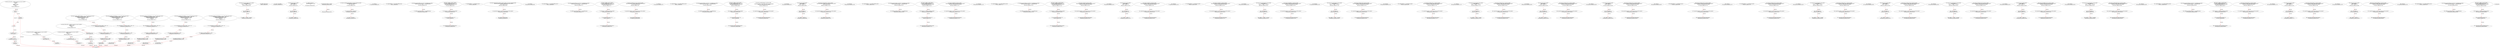 digraph  {
13 [label="2_ function mul(uint256 a, uint256 b) internal pure returns (uint256) {\n    if (a == 0) {\n      return 0;\n    }\n    uint256 c = a * b;\n    assert(c / a == b);\n    return c;\n  }\n13-function_definition-3-10", method="mul(uint256 a,uint256 b)", type_label=function_definition];
30 [label="3_ if_a == 0\n30-if-4-6", method="mul(uint256 a,uint256 b)", type_label=if];
1888 [label="3_ end_if", method="mul(uint256 a,uint256 b)", type_label=end_if];
35 [label="4_ return 0;\n35-return-5-5", method="mul(uint256 a,uint256 b)", type_label=return];
37 [label="6_ uint256 c = a * b;\n37-new_variable-7-7", method="mul(uint256 a,uint256 b)", type_label=new_variable];
45 [label="7_ assert(c / a == b);\n45-expression_statement-8-8", method="mul(uint256 a,uint256 b)", type_label=expression_statement];
54 [label="8_ return c;\n54-return-9-9", method="mul(uint256 a,uint256 b)", type_label=return];
56 [label="10_ function div(uint256 a, uint256 b) internal pure returns (uint256) {\n    uint256 c = a / b;\n    return c;\n  }\n56-function_definition-11-14", method="div(uint256 a,uint256 b)", type_label=function_definition];
73 [label="11_ uint256 c = a / b;\n73-new_variable-12-12", method="div(uint256 a,uint256 b)", type_label=new_variable];
81 [label="12_ return c;\n81-return-13-13", method="div(uint256 a,uint256 b)", type_label=return];
83 [label="14_ function sub(uint256 a, uint256 b) internal pure returns (uint256) {\n    assert(b <= a);\n    return a - b;\n  }\n83-function_definition-15-18", method="sub(uint256 a,uint256 b)", type_label=function_definition];
100 [label="15_ assert(b <= a);\n100-expression_statement-16-16", method="sub(uint256 a,uint256 b)", type_label=expression_statement];
107 [label="16_ return a - b;\n107-return-17-17", method="sub(uint256 a,uint256 b)", type_label=return];
111 [label="18_ function add(uint256 a, uint256 b) internal pure returns (uint256) {\n    uint256 c = a + b;\n    assert(c >= a);\n    return c;\n  }\n111-function_definition-19-23", method="add(uint256 a,uint256 b)", type_label=function_definition];
128 [label="19_ uint256 c = a + b;\n128-new_variable-20-20", method="add(uint256 a,uint256 b)", type_label=new_variable];
136 [label="20_ assert(c >= a);\n136-expression_statement-21-21", method="add(uint256 a,uint256 b)", type_label=expression_statement];
143 [label="21_ return c;\n143-return-22-22", method="add(uint256 a,uint256 b)", type_label=return];
148 [label="25_ function bug_intou12(uint8 p_intou12) public{\n    uint8 vundflw1=0;\n    vundflw1 = vundflw1 + p_intou12;    \n}\n148-function_definition-26-29", method="bug_intou12(uint8 p_intou12)", type_label=function_definition];
156 [label="26_ uint8 vundflw1=0;\n156-new_variable-27-27", method="bug_intou12(uint8 p_intou12)", type_label=new_variable];
162 [label="27_ vundflw1 = vundflw1 + p_intou12;\n162-expression_statement-28-28", method="bug_intou12(uint8 p_intou12)", type_label=expression_statement];
168 [label="29_ address public owner;\n168-new_variable-30-30", method="", type_label=new_variable];
175 [label="31_ owner = msg.sender;\n175-expression_statement-32-32", method="", type_label=expression_statement];
181 [label="33_ function bug_intou11() public{\n    uint8 vundflw =0;\n    vundflw = vundflw -10;    \n}\n181-function_definition-34-37", method="bug_intou11()", type_label=function_definition];
185 [label="34_ uint8 vundflw =0;\n185-new_variable-35-35", method="bug_intou11()", type_label=new_variable];
191 [label="35_ vundflw = vundflw -10;\n191-expression_statement-36-36", method="bug_intou11()", type_label=expression_statement];
197 [label="37_ modifier onlyOwner {\n        require(msg.sender == owner);\n        _;\n    }\n197-expression_statement-38-41", method="", type_label=expression_statement];
200 [label="38_ require(msg.sender == owner);\n200-expression_statement-39-39", method="", type_label=expression_statement];
209 [label="39_ _;\n209-expression_statement-40-40", method="", type_label=expression_statement];
211 [label="41_ function transferOwnership(address newOwner) onlyOwner public {\n        require(newOwner != address(0));\n        owner = newOwner;\n    }\n211-function_definition-42-45", method="transferOwnership(address newOwner)", type_label=function_definition];
217 [label="41_ onlyOwner\n217-expression_statement-42-42", method="transferOwnership(address newOwner)", type_label=expression_statement];
221 [label="42_ require(newOwner != address(0));\n221-expression_statement-43-43", method="transferOwnership(address newOwner)", type_label=expression_statement];
230 [label="43_ owner = newOwner;\n230-expression_statement-44-44", method="transferOwnership(address newOwner)", type_label=expression_statement];
234 [label="45_ mapping(address => uint) public lockTime_intou1;\n234-new_variable-46-46", method="", type_label=new_variable];
241 [label="46_ function increaseLockTime_intou1(uint _secondsToIncrease) public {\n        lockTime_intou1[msg.sender] += _secondsToIncrease;   \n    }\n241-function_definition-47-49", method="increaseLockTime_intou1(uint _secondsToIncrease)", type_label=function_definition];
249 [label="47_ lockTime_intou1[msg.sender] += _secondsToIncrease;\n249-expression_statement-48-48", method="increaseLockTime_intou1(uint _secondsToIncrease)", type_label=expression_statement];
257 [label="49_ function withdraw_ovrflow1() public {\n        require(now > lockTime_intou1[msg.sender]);    \n        uint transferValue_intou1 = 10;           \n        msg.sender.transfer(transferValue_intou1);\n    }\n257-function_definition-50-54", method="withdraw_ovrflow1()", type_label=function_definition];
261 [label="50_ require(now > lockTime_intou1[msg.sender]);\n261-expression_statement-51-51", method="withdraw_ovrflow1()", type_label=expression_statement];
272 [label="51_ uint transferValue_intou1 = 10;\n272-new_variable-52-52", method="withdraw_ovrflow1()", type_label=new_variable];
278 [label="52_ msg.sender.transfer(transferValue_intou1);\n278-expression_statement-53-53", method="withdraw_ovrflow1()", type_label=expression_statement];
297 [label="57_ mapping(address => uint) balances_intou2;\n297-new_variable-58-58", method="", type_label=new_variable];
303 [label="58_ function transfer_undrflow2(address _to, uint _value) public returns (bool) {\n    require(balances_intou2[msg.sender] - _value >= 0);   \n    balances_intou2[msg.sender] -= _value;   \n    balances_intou2[_to] += _value;   \n    return true;\n  }\n303-function_definition-59-64", method="transfer_undrflow2(address _to,uint _value)", type_label=function_definition];
319 [label="59_ require(balances_intou2[msg.sender] - _value >= 0);\n319-expression_statement-60-60", method="transfer_undrflow2(address _to,uint _value)", type_label=expression_statement];
332 [label="60_ balances_intou2[msg.sender] -= _value;\n332-expression_statement-61-61", method="transfer_undrflow2(address _to,uint _value)", type_label=expression_statement];
340 [label="61_ balances_intou2[_to] += _value;\n340-expression_statement-62-62", method="transfer_undrflow2(address _to,uint _value)", type_label=expression_statement];
346 [label="62_ return true;\n346-return-63-63", method="transfer_undrflow2(address _to,uint _value)", type_label=return];
349 [label="64_ function withdrawForUser(address payable _address,uint amount) onlyOwner public{\n        require(msg.sender == owner, \"only owner can use this method\");\n        _address.transfer(amount);\n    }\n349-function_definition-65-68", method="withdrawForUser(address payable _address,uint amount)", type_label=function_definition];
359 [label="64_ onlyOwner\n359-expression_statement-65-65", method="withdrawForUser(address payable _address,uint amount)", type_label=expression_statement];
363 [label="65_ require(msg.sender == owner, \"only owner can use this method\");\n363-expression_statement-66-66", method="withdrawForUser(address payable _address,uint amount)", type_label=expression_statement];
375 [label="66_ _address.transfer(amount);\n375-expression_statement-67-67", method="withdrawForUser(address payable _address,uint amount)", type_label=expression_statement];
382 [label="68_ mapping(address => uint) public lockTime_intou17;\n382-new_variable-69-69", method="", type_label=new_variable];
389 [label="69_ function increaseLockTime_intou17(uint _secondsToIncrease) public {\n        lockTime_intou17[msg.sender] += _secondsToIncrease;   \n    }\n389-function_definition-70-72", method="increaseLockTime_intou17(uint _secondsToIncrease)", type_label=function_definition];
397 [label="70_ lockTime_intou17[msg.sender] += _secondsToIncrease;\n397-expression_statement-71-71", method="increaseLockTime_intou17(uint _secondsToIncrease)", type_label=expression_statement];
405 [label="72_ function withdraw_intou17() public {\n        require(now > lockTime_intou17[msg.sender]);    \n        uint transferValue_intou17 = 10;           \n        msg.sender.transfer(transferValue_intou17);\n    }\n405-function_definition-73-77", method="withdraw_intou17()", type_label=function_definition];
409 [label="73_ require(now > lockTime_intou17[msg.sender]);\n409-expression_statement-74-74", method="withdraw_intou17()", type_label=expression_statement];
420 [label="74_ uint transferValue_intou17 = 10;\n420-new_variable-75-75", method="withdraw_intou17()", type_label=new_variable];
426 [label="75_ msg.sender.transfer(transferValue_intou17);\n426-expression_statement-76-76", method="withdraw_intou17()", type_label=expression_statement];
435 [label="77_ function moveBrick(uint amount) onlyOwner public{\n        require(msg.sender == owner, \"only owner can use this method\"); \n        msg.sender.transfer(amount);\n    }\n435-function_definition-78-81", method="moveBrick(uint amount)", type_label=function_definition];
441 [label="77_ onlyOwner\n441-expression_statement-78-78", method="moveBrick(uint amount)", type_label=expression_statement];
445 [label="78_ require(msg.sender == owner, \"only owner can use this method\");\n445-expression_statement-79-79", method="moveBrick(uint amount)", type_label=expression_statement];
457 [label="79_ msg.sender.transfer(amount);\n457-expression_statement-80-80", method="moveBrick(uint amount)", type_label=expression_statement];
466 [label="81_ mapping(address => uint) public lockTime_intou37;\n466-new_variable-82-82", method="", type_label=new_variable];
473 [label="82_ function increaseLockTime_intou37(uint _secondsToIncrease) public {\n        lockTime_intou37[msg.sender] += _secondsToIncrease;   \n    }\n473-function_definition-83-85", method="increaseLockTime_intou37(uint _secondsToIncrease)", type_label=function_definition];
481 [label="83_ lockTime_intou37[msg.sender] += _secondsToIncrease;\n481-expression_statement-84-84", method="increaseLockTime_intou37(uint _secondsToIncrease)", type_label=expression_statement];
489 [label="85_ function withdraw_intou37() public {\n        require(now > lockTime_intou37[msg.sender]);    \n        uint transferValue_intou37 = 10;           \n        msg.sender.transfer(transferValue_intou37);\n    }\n489-function_definition-86-90", method="withdraw_intou37()", type_label=function_definition];
493 [label="86_ require(now > lockTime_intou37[msg.sender]);\n493-expression_statement-87-87", method="withdraw_intou37()", type_label=expression_statement];
504 [label="87_ uint transferValue_intou37 = 10;\n504-new_variable-88-88", method="withdraw_intou37()", type_label=new_variable];
510 [label="88_ msg.sender.transfer(transferValue_intou37);\n510-expression_statement-89-89", method="withdraw_intou37()", type_label=expression_statement];
519 [label="90_ function moveBrickContracts() onlyOwner public\n    {\n        require(msg.sender == owner, \"only owner can use this method\"); \n        msg.sender.transfer(address(this).balance);\n    }\n519-function_definition-91-95", method="moveBrickContracts()", type_label=function_definition];
521 [label="90_ onlyOwner\n521-expression_statement-91-91", method="moveBrickContracts()", type_label=expression_statement];
525 [label="92_ require(msg.sender == owner, \"only owner can use this method\");\n525-expression_statement-93-93", method="moveBrickContracts()", type_label=expression_statement];
537 [label="93_ msg.sender.transfer(address(this).balance);\n537-expression_statement-94-94", method="moveBrickContracts()", type_label=expression_statement];
550 [label="95_ function bug_intou3() public{\n    uint8 vundflw =0;\n    vundflw = vundflw -10;    \n}\n550-function_definition-96-99", method="bug_intou3()", type_label=function_definition];
554 [label="96_ uint8 vundflw =0;\n554-new_variable-97-97", method="bug_intou3()", type_label=new_variable];
560 [label="97_ vundflw = vundflw -10;\n560-expression_statement-98-98", method="bug_intou3()", type_label=expression_statement];
566 [label="99_ function moveBrickClear() onlyOwner public {\n        require(msg.sender == owner, \"only owner can use this method\"); \n        selfdestruct(msg.sender);\n    }\n566-function_definition-100-103", method="moveBrickClear()", type_label=function_definition];
568 [label="99_ onlyOwner\n568-expression_statement-100-100", method="moveBrickClear()", type_label=expression_statement];
572 [label="100_ require(msg.sender == owner, \"only owner can use this method\");\n572-expression_statement-101-101", method="moveBrickClear()", type_label=expression_statement];
584 [label="101_ selfdestruct(msg.sender);\n584-expression_statement-102-102", method="moveBrickClear()", type_label=expression_statement];
591 [label="103_ mapping(address => uint) public lockTime_intou9;\n591-new_variable-104-104", method="", type_label=new_variable];
598 [label="104_ function increaseLockTime_intou9(uint _secondsToIncrease) public {\n        lockTime_intou9[msg.sender] += _secondsToIncrease;   \n    }\n598-function_definition-105-107", method="increaseLockTime_intou9(uint _secondsToIncrease)", type_label=function_definition];
606 [label="105_ lockTime_intou9[msg.sender] += _secondsToIncrease;\n606-expression_statement-106-106", method="increaseLockTime_intou9(uint _secondsToIncrease)", type_label=expression_statement];
614 [label="107_ function withdraw_intou9() public {\n        require(now > lockTime_intou9[msg.sender]);    \n        uint transferValue_intou9 = 10;           \n        msg.sender.transfer(transferValue_intou9);\n    }\n614-function_definition-108-112", method="withdraw_intou9()", type_label=function_definition];
618 [label="108_ require(now > lockTime_intou9[msg.sender]);\n618-expression_statement-109-109", method="withdraw_intou9()", type_label=expression_statement];
629 [label="109_ uint transferValue_intou9 = 10;\n629-new_variable-110-110", method="withdraw_intou9()", type_label=new_variable];
635 [label="110_ msg.sender.transfer(transferValue_intou9);\n635-expression_statement-111-111", method="withdraw_intou9()", type_label=expression_statement];
644 [label="112_ function joinFlexible() onlyOwner public{\n        require(msg.sender == owner, \"only owner can use this method\"); \n        msg.sender.transfer(address(this).balance);\n    }\n644-function_definition-113-116", method="joinFlexible()", type_label=function_definition];
646 [label="112_ onlyOwner\n646-expression_statement-113-113", method="joinFlexible()", type_label=expression_statement];
650 [label="113_ require(msg.sender == owner, \"only owner can use this method\");\n650-expression_statement-114-114", method="joinFlexible()", type_label=expression_statement];
662 [label="114_ msg.sender.transfer(address(this).balance);\n662-expression_statement-115-115", method="joinFlexible()", type_label=expression_statement];
675 [label="116_ mapping(address => uint) public lockTime_intou25;\n675-new_variable-117-117", method="", type_label=new_variable];
682 [label="117_ function increaseLockTime_intou25(uint _secondsToIncrease) public {\n        lockTime_intou25[msg.sender] += _secondsToIncrease;   \n    }\n682-function_definition-118-120", method="increaseLockTime_intou25(uint _secondsToIncrease)", type_label=function_definition];
690 [label="118_ lockTime_intou25[msg.sender] += _secondsToIncrease;\n690-expression_statement-119-119", method="increaseLockTime_intou25(uint _secondsToIncrease)", type_label=expression_statement];
698 [label="120_ function withdraw_intou25() public {\n        require(now > lockTime_intou25[msg.sender]);    \n        uint transferValue_intou25 = 10;           \n        msg.sender.transfer(transferValue_intou25);\n    }\n698-function_definition-121-125", method="withdraw_intou25()", type_label=function_definition];
702 [label="121_ require(now > lockTime_intou25[msg.sender]);\n702-expression_statement-122-122", method="withdraw_intou25()", type_label=expression_statement];
713 [label="122_ uint transferValue_intou25 = 10;\n713-new_variable-123-123", method="withdraw_intou25()", type_label=new_variable];
719 [label="123_ msg.sender.transfer(transferValue_intou25);\n719-expression_statement-124-124", method="withdraw_intou25()", type_label=expression_statement];
728 [label="125_ function joinFixed() onlyOwner public{\n        require(msg.sender == owner, \"only owner can use this method\"); \n        msg.sender.transfer(address(this).balance);\n    }\n728-function_definition-126-129", method="joinFixed()", type_label=function_definition];
730 [label="125_ onlyOwner\n730-expression_statement-126-126", method="joinFixed()", type_label=expression_statement];
734 [label="126_ require(msg.sender == owner, \"only owner can use this method\");\n734-expression_statement-127-127", method="joinFixed()", type_label=expression_statement];
746 [label="127_ msg.sender.transfer(address(this).balance);\n746-expression_statement-128-128", method="joinFixed()", type_label=expression_statement];
759 [label="129_ function bug_intou19() public{\n    uint8 vundflw =0;\n    vundflw = vundflw -10;    \n}\n759-function_definition-130-133", method="bug_intou19()", type_label=function_definition];
763 [label="130_ uint8 vundflw =0;\n763-new_variable-131-131", method="bug_intou19()", type_label=new_variable];
769 [label="131_ vundflw = vundflw -10;\n769-expression_statement-132-132", method="bug_intou19()", type_label=expression_statement];
775 [label="133_ function staticBonus() onlyOwner public{\n        require(msg.sender == owner, \"only owner can use this method\"); \n        msg.sender.transfer(address(this).balance);\n    }\n775-function_definition-134-137", method="staticBonus()", type_label=function_definition];
777 [label="133_ onlyOwner\n777-expression_statement-134-134", method="staticBonus()", type_label=expression_statement];
781 [label="134_ require(msg.sender == owner, \"only owner can use this method\");\n781-expression_statement-135-135", method="staticBonus()", type_label=expression_statement];
793 [label="135_ msg.sender.transfer(address(this).balance);\n793-expression_statement-136-136", method="staticBonus()", type_label=expression_statement];
806 [label="137_ mapping(address => uint) balances_intou26;\n806-new_variable-138-138", method="", type_label=new_variable];
812 [label="138_ function transfer_intou26(address _to, uint _value) public returns (bool) {\n    require(balances_intou26[msg.sender] - _value >= 0);   \n    balances_intou26[msg.sender] -= _value;   \n    balances_intou26[_to] += _value;   \n    return true;\n  }\n812-function_definition-139-144", method="transfer_intou26(address _to,uint _value)", type_label=function_definition];
828 [label="139_ require(balances_intou26[msg.sender] - _value >= 0);\n828-expression_statement-140-140", method="transfer_intou26(address _to,uint _value)", type_label=expression_statement];
841 [label="140_ balances_intou26[msg.sender] -= _value;\n841-expression_statement-141-141", method="transfer_intou26(address _to,uint _value)", type_label=expression_statement];
849 [label="141_ balances_intou26[_to] += _value;\n849-expression_statement-142-142", method="transfer_intou26(address _to,uint _value)", type_label=expression_statement];
855 [label="142_ return true;\n855-return-143-143", method="transfer_intou26(address _to,uint _value)", type_label=return];
858 [label="144_ function activeBonus() onlyOwner public{\n        require(msg.sender == owner, \"only owner can use this method\"); \n        msg.sender.transfer(address(this).balance);\n    }\n858-function_definition-145-148", method="activeBonus()", type_label=function_definition];
860 [label="144_ onlyOwner\n860-expression_statement-145-145", method="activeBonus()", type_label=expression_statement];
864 [label="145_ require(msg.sender == owner, \"only owner can use this method\");\n864-expression_statement-146-146", method="activeBonus()", type_label=expression_statement];
876 [label="146_ msg.sender.transfer(address(this).balance);\n876-expression_statement-147-147", method="activeBonus()", type_label=expression_statement];
889 [label="148_ function bug_intou20(uint8 p_intou20) public{\n    uint8 vundflw1=0;\n    vundflw1 = vundflw1 + p_intou20;    \n}\n889-function_definition-149-152", method="bug_intou20(uint8 p_intou20)", type_label=function_definition];
897 [label="149_ uint8 vundflw1=0;\n897-new_variable-150-150", method="bug_intou20(uint8 p_intou20)", type_label=new_variable];
903 [label="150_ vundflw1 = vundflw1 + p_intou20;\n903-expression_statement-151-151", method="bug_intou20(uint8 p_intou20)", type_label=expression_statement];
909 [label="152_ function teamAddBonus() onlyOwner public{\n        require(msg.sender == owner, \"only owner can use this method\"); \n        msg.sender.transfer(address(this).balance);\n    }\n909-function_definition-153-156", method="teamAddBonus()", type_label=function_definition];
911 [label="152_ onlyOwner\n911-expression_statement-153-153", method="teamAddBonus()", type_label=expression_statement];
915 [label="153_ require(msg.sender == owner, \"only owner can use this method\");\n915-expression_statement-154-154", method="teamAddBonus()", type_label=expression_statement];
927 [label="154_ msg.sender.transfer(address(this).balance);\n927-expression_statement-155-155", method="teamAddBonus()", type_label=expression_statement];
940 [label="156_ function bug_intou32(uint8 p_intou32) public{\n    uint8 vundflw1=0;\n    vundflw1 = vundflw1 + p_intou32;    \n}\n940-function_definition-157-160", method="bug_intou32(uint8 p_intou32)", type_label=function_definition];
948 [label="157_ uint8 vundflw1=0;\n948-new_variable-158-158", method="bug_intou32(uint8 p_intou32)", type_label=new_variable];
954 [label="158_ vundflw1 = vundflw1 + p_intou32;\n954-expression_statement-159-159", method="bug_intou32(uint8 p_intou32)", type_label=expression_statement];
960 [label="160_ function staticBonusCacl() onlyOwner public{\n        require(msg.sender == owner, \"only owner can use this method\"); \n        msg.sender.transfer(address(this).balance);\n    }\n960-function_definition-161-164", method="staticBonusCacl()", type_label=function_definition];
962 [label="160_ onlyOwner\n962-expression_statement-161-161", method="staticBonusCacl()", type_label=expression_statement];
966 [label="161_ require(msg.sender == owner, \"only owner can use this method\");\n966-expression_statement-162-162", method="staticBonusCacl()", type_label=expression_statement];
978 [label="162_ msg.sender.transfer(address(this).balance);\n978-expression_statement-163-163", method="staticBonusCacl()", type_label=expression_statement];
991 [label="164_ mapping(address => uint) balances_intou38;\n991-new_variable-165-165", method="", type_label=new_variable];
997 [label="165_ function transfer_intou38(address _to, uint _value) public returns (bool) {\n    require(balances_intou38[msg.sender] - _value >= 0);   \n    balances_intou38[msg.sender] -= _value;   \n    balances_intou38[_to] += _value;   \n    return true;\n  }\n997-function_definition-166-171", method="transfer_intou38(address _to,uint _value)", type_label=function_definition];
1013 [label="166_ require(balances_intou38[msg.sender] - _value >= 0);\n1013-expression_statement-167-167", method="transfer_intou38(address _to,uint _value)", type_label=expression_statement];
1026 [label="167_ balances_intou38[msg.sender] -= _value;\n1026-expression_statement-168-168", method="transfer_intou38(address _to,uint _value)", type_label=expression_statement];
1034 [label="168_ balances_intou38[_to] += _value;\n1034-expression_statement-169-169", method="transfer_intou38(address _to,uint _value)", type_label=expression_statement];
1040 [label="169_ return true;\n1040-return-170-170", method="transfer_intou38(address _to,uint _value)", type_label=return];
1043 [label="171_ function activeBonusCacl_1() onlyOwner public{\n        require(msg.sender == owner, \"only owner can use this method\"); \n        msg.sender.transfer(address(this).balance);\n    }\n1043-function_definition-172-175", method="activeBonusCacl_1()", type_label=function_definition];
1045 [label="171_ onlyOwner\n1045-expression_statement-172-172", method="activeBonusCacl_1()", type_label=expression_statement];
1049 [label="172_ require(msg.sender == owner, \"only owner can use this method\");\n1049-expression_statement-173-173", method="activeBonusCacl_1()", type_label=expression_statement];
1061 [label="173_ msg.sender.transfer(address(this).balance);\n1061-expression_statement-174-174", method="activeBonusCacl_1()", type_label=expression_statement];
1074 [label="175_ function bug_intou4(uint8 p_intou4) public{\n    uint8 vundflw1=0;\n    vundflw1 = vundflw1 + p_intou4;    \n}\n1074-function_definition-176-179", method="bug_intou4(uint8 p_intou4)", type_label=function_definition];
1082 [label="176_ uint8 vundflw1=0;\n1082-new_variable-177-177", method="bug_intou4(uint8 p_intou4)", type_label=new_variable];
1088 [label="177_ vundflw1 = vundflw1 + p_intou4;\n1088-expression_statement-178-178", method="bug_intou4(uint8 p_intou4)", type_label=expression_statement];
1094 [label="179_ function activeBonusCacl_2() onlyOwner public{\n        require(msg.sender == owner, \"only owner can use this method\"); \n        msg.sender.transfer(address(this).balance);\n    }\n1094-function_definition-180-183", method="activeBonusCacl_2()", type_label=function_definition];
1096 [label="179_ onlyOwner\n1096-expression_statement-180-180", method="activeBonusCacl_2()", type_label=expression_statement];
1100 [label="180_ require(msg.sender == owner, \"only owner can use this method\");\n1100-expression_statement-181-181", method="activeBonusCacl_2()", type_label=expression_statement];
1112 [label="181_ msg.sender.transfer(address(this).balance);\n1112-expression_statement-182-182", method="activeBonusCacl_2()", type_label=expression_statement];
1125 [label="183_ function bug_intou7() public{\n    uint8 vundflw =0;\n    vundflw = vundflw -10;    \n}\n1125-function_definition-184-187", method="bug_intou7()", type_label=function_definition];
1129 [label="184_ uint8 vundflw =0;\n1129-new_variable-185-185", method="bug_intou7()", type_label=new_variable];
1135 [label="185_ vundflw = vundflw -10;\n1135-expression_statement-186-186", method="bug_intou7()", type_label=expression_statement];
1141 [label="187_ function activeBonusCacl_3() onlyOwner public{\n        require(msg.sender == owner, \"only owner can use this method\"); \n        msg.sender.transfer(address(this).balance);\n    }\n1141-function_definition-188-191", method="activeBonusCacl_3()", type_label=function_definition];
1143 [label="187_ onlyOwner\n1143-expression_statement-188-188", method="activeBonusCacl_3()", type_label=expression_statement];
1147 [label="188_ require(msg.sender == owner, \"only owner can use this method\");\n1147-expression_statement-189-189", method="activeBonusCacl_3()", type_label=expression_statement];
1159 [label="189_ msg.sender.transfer(address(this).balance);\n1159-expression_statement-190-190", method="activeBonusCacl_3()", type_label=expression_statement];
1172 [label="191_ function bug_intou23() public{\n    uint8 vundflw =0;\n    vundflw = vundflw -10;    \n}\n1172-function_definition-192-195", method="bug_intou23()", type_label=function_definition];
1176 [label="192_ uint8 vundflw =0;\n1176-new_variable-193-193", method="bug_intou23()", type_label=new_variable];
1182 [label="193_ vundflw = vundflw -10;\n1182-expression_statement-194-194", method="bug_intou23()", type_label=expression_statement];
1188 [label="195_ function activeBonusCacl_4() onlyOwner public{\n        require(msg.sender == owner, \"only owner can use this method\"); \n        msg.sender.transfer(address(this).balance);\n    }\n1188-function_definition-196-199", method="activeBonusCacl_4()", type_label=function_definition];
1190 [label="195_ onlyOwner\n1190-expression_statement-196-196", method="activeBonusCacl_4()", type_label=expression_statement];
1194 [label="196_ require(msg.sender == owner, \"only owner can use this method\");\n1194-expression_statement-197-197", method="activeBonusCacl_4()", type_label=expression_statement];
1206 [label="197_ msg.sender.transfer(address(this).balance);\n1206-expression_statement-198-198", method="activeBonusCacl_4()", type_label=expression_statement];
1219 [label="199_ mapping(address => uint) balances_intou14;\n1219-new_variable-200-200", method="", type_label=new_variable];
1225 [label="200_ function transfer_intou14(address _to, uint _value) public returns (bool) {\n    require(balances_intou14[msg.sender] - _value >= 0);   \n    balances_intou14[msg.sender] -= _value;   \n    balances_intou14[_to] += _value;   \n    return true;\n  }\n1225-function_definition-201-206", method="transfer_intou14(address _to,uint _value)", type_label=function_definition];
1241 [label="201_ require(balances_intou14[msg.sender] - _value >= 0);\n1241-expression_statement-202-202", method="transfer_intou14(address _to,uint _value)", type_label=expression_statement];
1254 [label="202_ balances_intou14[msg.sender] -= _value;\n1254-expression_statement-203-203", method="transfer_intou14(address _to,uint _value)", type_label=expression_statement];
1262 [label="203_ balances_intou14[_to] += _value;\n1262-expression_statement-204-204", method="transfer_intou14(address _to,uint _value)", type_label=expression_statement];
1268 [label="204_ return true;\n1268-return-205-205", method="transfer_intou14(address _to,uint _value)", type_label=return];
1271 [label="206_ function activeBonusCacl_5() onlyOwner public{\n        require(msg.sender == owner, \"only owner can use this method\"); \n        msg.sender.transfer(address(this).balance);\n    }\n1271-function_definition-207-210", method="activeBonusCacl_5()", type_label=function_definition];
1273 [label="206_ onlyOwner\n1273-expression_statement-207-207", method="activeBonusCacl_5()", type_label=expression_statement];
1277 [label="207_ require(msg.sender == owner, \"only owner can use this method\");\n1277-expression_statement-208-208", method="activeBonusCacl_5()", type_label=expression_statement];
1289 [label="208_ msg.sender.transfer(address(this).balance);\n1289-expression_statement-209-209", method="activeBonusCacl_5()", type_label=expression_statement];
1302 [label="210_ mapping(address => uint) balances_intou30;\n1302-new_variable-211-211", method="", type_label=new_variable];
1308 [label="211_ function transfer_intou30(address _to, uint _value) public returns (bool) {\n    require(balances_intou30[msg.sender] - _value >= 0);   \n    balances_intou30[msg.sender] -= _value;   \n    balances_intou30[_to] += _value;   \n    return true;\n  }\n1308-function_definition-212-217", method="transfer_intou30(address _to,uint _value)", type_label=function_definition];
1324 [label="212_ require(balances_intou30[msg.sender] - _value >= 0);\n1324-expression_statement-213-213", method="transfer_intou30(address _to,uint _value)", type_label=expression_statement];
1337 [label="213_ balances_intou30[msg.sender] -= _value;\n1337-expression_statement-214-214", method="transfer_intou30(address _to,uint _value)", type_label=expression_statement];
1345 [label="214_ balances_intou30[_to] += _value;\n1345-expression_statement-215-215", method="transfer_intou30(address _to,uint _value)", type_label=expression_statement];
1351 [label="215_ return true;\n1351-return-216-216", method="transfer_intou30(address _to,uint _value)", type_label=return];
1354 [label="217_ function activeBonusCacl_6() onlyOwner public{\n        require(msg.sender == owner, \"only owner can use this method\"); \n        msg.sender.transfer(address(this).balance);\n    }\n1354-function_definition-218-221", method="activeBonusCacl_6()", type_label=function_definition];
1356 [label="217_ onlyOwner\n1356-expression_statement-218-218", method="activeBonusCacl_6()", type_label=expression_statement];
1360 [label="218_ require(msg.sender == owner, \"only owner can use this method\");\n1360-expression_statement-219-219", method="activeBonusCacl_6()", type_label=expression_statement];
1372 [label="219_ msg.sender.transfer(address(this).balance);\n1372-expression_statement-220-220", method="activeBonusCacl_6()", type_label=expression_statement];
1385 [label="221_ function bug_intou8(uint8 p_intou8) public{\n    uint8 vundflw1=0;\n    vundflw1 = vundflw1 + p_intou8;    \n}\n1385-function_definition-222-225", method="bug_intou8(uint8 p_intou8)", type_label=function_definition];
1393 [label="222_ uint8 vundflw1=0;\n1393-new_variable-223-223", method="bug_intou8(uint8 p_intou8)", type_label=new_variable];
1399 [label="223_ vundflw1 = vundflw1 + p_intou8;\n1399-expression_statement-224-224", method="bug_intou8(uint8 p_intou8)", type_label=expression_statement];
1405 [label="225_ function activeBonusCacl_7() onlyOwner public{\n        require(msg.sender == owner, \"only owner can use this method\"); \n        msg.sender.transfer(address(this).balance);\n    }\n1405-function_definition-226-229", method="activeBonusCacl_7()", type_label=function_definition];
1407 [label="225_ onlyOwner\n1407-expression_statement-226-226", method="activeBonusCacl_7()", type_label=expression_statement];
1411 [label="226_ require(msg.sender == owner, \"only owner can use this method\");\n1411-expression_statement-227-227", method="activeBonusCacl_7()", type_label=expression_statement];
1423 [label="227_ msg.sender.transfer(address(this).balance);\n1423-expression_statement-228-228", method="activeBonusCacl_7()", type_label=expression_statement];
1436 [label="229_ function bug_intou39() public{\n    uint8 vundflw =0;\n    vundflw = vundflw -10;    \n}\n1436-function_definition-230-233", method="bug_intou39()", type_label=function_definition];
1440 [label="230_ uint8 vundflw =0;\n1440-new_variable-231-231", method="bug_intou39()", type_label=new_variable];
1446 [label="231_ vundflw = vundflw -10;\n1446-expression_statement-232-232", method="bug_intou39()", type_label=expression_statement];
1452 [label="233_ function activeBonusCacl_8() onlyOwner public{\n        require(msg.sender == owner, \"only owner can use this method\"); \n        msg.sender.transfer(address(this).balance);\n    }\n1452-function_definition-234-237", method="activeBonusCacl_8()", type_label=function_definition];
1454 [label="233_ onlyOwner\n1454-expression_statement-234-234", method="activeBonusCacl_8()", type_label=expression_statement];
1458 [label="234_ require(msg.sender == owner, \"only owner can use this method\");\n1458-expression_statement-235-235", method="activeBonusCacl_8()", type_label=expression_statement];
1470 [label="235_ msg.sender.transfer(address(this).balance);\n1470-expression_statement-236-236", method="activeBonusCacl_8()", type_label=expression_statement];
1483 [label="237_ function bug_intou36(uint8 p_intou36) public{\n    uint8 vundflw1=0;\n    vundflw1 = vundflw1 + p_intou36;    \n}\n1483-function_definition-238-241", method="bug_intou36(uint8 p_intou36)", type_label=function_definition];
1491 [label="238_ uint8 vundflw1=0;\n1491-new_variable-239-239", method="bug_intou36(uint8 p_intou36)", type_label=new_variable];
1497 [label="239_ vundflw1 = vundflw1 + p_intou36;\n1497-expression_statement-240-240", method="bug_intou36(uint8 p_intou36)", type_label=expression_statement];
1503 [label="241_ function activeBonusCacl_9() onlyOwner public{\n        require(msg.sender == owner, \"only owner can use this method\"); \n        msg.sender.transfer(address(this).balance);\n    }\n1503-function_definition-242-245", method="activeBonusCacl_9()", type_label=function_definition];
1505 [label="241_ onlyOwner\n1505-expression_statement-242-242", method="activeBonusCacl_9()", type_label=expression_statement];
1509 [label="242_ require(msg.sender == owner, \"only owner can use this method\");\n1509-expression_statement-243-243", method="activeBonusCacl_9()", type_label=expression_statement];
1521 [label="243_ msg.sender.transfer(address(this).balance);\n1521-expression_statement-244-244", method="activeBonusCacl_9()", type_label=expression_statement];
1534 [label="245_ function bug_intou35() public{\n    uint8 vundflw =0;\n    vundflw = vundflw -10;    \n}\n1534-function_definition-246-249", method="bug_intou35()", type_label=function_definition];
1538 [label="246_ uint8 vundflw =0;\n1538-new_variable-247-247", method="bug_intou35()", type_label=new_variable];
1544 [label="247_ vundflw = vundflw -10;\n1544-expression_statement-248-248", method="bug_intou35()", type_label=expression_statement];
1550 [label="249_ function teamAddBonusCacl() onlyOwner public{\n        require(msg.sender == owner, \"only owner can use this method\"); \n        msg.sender.transfer(address(this).balance);\n    }\n1550-function_definition-250-253", method="teamAddBonusCacl()", type_label=function_definition];
1552 [label="249_ onlyOwner\n1552-expression_statement-250-250", method="teamAddBonusCacl()", type_label=expression_statement];
1556 [label="250_ require(msg.sender == owner, \"only owner can use this method\");\n1556-expression_statement-251-251", method="teamAddBonusCacl()", type_label=expression_statement];
1568 [label="251_ msg.sender.transfer(address(this).balance);\n1568-expression_statement-252-252", method="teamAddBonusCacl()", type_label=expression_statement];
1581 [label="253_ function bug_intou40(uint8 p_intou40) public{\n    uint8 vundflw1=0;\n    vundflw1 = vundflw1 + p_intou40;    \n}\n1581-function_definition-254-257", method="bug_intou40(uint8 p_intou40)", type_label=function_definition];
1589 [label="254_ uint8 vundflw1=0;\n1589-new_variable-255-255", method="bug_intou40(uint8 p_intou40)", type_label=new_variable];
1595 [label="255_ vundflw1 = vundflw1 + p_intou40;\n1595-expression_statement-256-256", method="bug_intou40(uint8 p_intou40)", type_label=expression_statement];
1601 [label="257_ function caclTeamPerformance() onlyOwner public{\n        require(msg.sender == owner, \"only owner can use this method\"); \n        msg.sender.transfer(address(this).balance);\n    }\n1601-function_definition-258-261", method="caclTeamPerformance()", type_label=function_definition];
1603 [label="257_ onlyOwner\n1603-expression_statement-258-258", method="caclTeamPerformance()", type_label=expression_statement];
1607 [label="258_ require(msg.sender == owner, \"only owner can use this method\");\n1607-expression_statement-259-259", method="caclTeamPerformance()", type_label=expression_statement];
1619 [label="259_ msg.sender.transfer(address(this).balance);\n1619-expression_statement-260-260", method="caclTeamPerformance()", type_label=expression_statement];
1632 [label="261_ mapping(address => uint) public lockTime_intou33;\n1632-new_variable-262-262", method="", type_label=new_variable];
1639 [label="262_ function increaseLockTime_intou33(uint _secondsToIncrease) public {\n        lockTime_intou33[msg.sender] += _secondsToIncrease;   \n    }\n1639-function_definition-263-265", method="increaseLockTime_intou33(uint _secondsToIncrease)", type_label=function_definition];
1647 [label="263_ lockTime_intou33[msg.sender] += _secondsToIncrease;\n1647-expression_statement-264-264", method="increaseLockTime_intou33(uint _secondsToIncrease)", type_label=expression_statement];
1655 [label="265_ function withdraw_intou33() public {\n        require(now > lockTime_intou33[msg.sender]);    \n        uint transferValue_intou33 = 10;           \n        msg.sender.transfer(transferValue_intou33);\n    }\n1655-function_definition-266-270", method="withdraw_intou33()", type_label=function_definition];
1659 [label="266_ require(now > lockTime_intou33[msg.sender]);\n1659-expression_statement-267-267", method="withdraw_intou33()", type_label=expression_statement];
1670 [label="267_ uint transferValue_intou33 = 10;\n1670-new_variable-268-268", method="withdraw_intou33()", type_label=new_variable];
1676 [label="268_ msg.sender.transfer(transferValue_intou33);\n1676-expression_statement-269-269", method="withdraw_intou33()", type_label=expression_statement];
1685 [label="270_ function releaStaticBonus() onlyOwner public{\n        require(msg.sender == owner, \"only owner can use this method\"); \n        msg.sender.transfer(address(this).balance);\n    }\n1685-function_definition-271-274", method="releaStaticBonus()", type_label=function_definition];
1687 [label="270_ onlyOwner\n1687-expression_statement-271-271", method="releaStaticBonus()", type_label=expression_statement];
1691 [label="271_ require(msg.sender == owner, \"only owner can use this method\");\n1691-expression_statement-272-272", method="releaStaticBonus()", type_label=expression_statement];
1703 [label="272_ msg.sender.transfer(address(this).balance);\n1703-expression_statement-273-273", method="releaStaticBonus()", type_label=expression_statement];
1716 [label="274_ function bug_intou27() public{\n    uint8 vundflw =0;\n    vundflw = vundflw -10;    \n}\n1716-function_definition-275-278", method="bug_intou27()", type_label=function_definition];
1720 [label="275_ uint8 vundflw =0;\n1720-new_variable-276-276", method="bug_intou27()", type_label=new_variable];
1726 [label="276_ vundflw = vundflw -10;\n1726-expression_statement-277-277", method="bug_intou27()", type_label=expression_statement];
1732 [label="278_ function releaActiveBonus() onlyOwner public{\n        require(msg.sender == owner, \"only owner can use this method\"); \n        msg.sender.transfer(address(this).balance);\n    }\n1732-function_definition-279-282", method="releaActiveBonus()", type_label=function_definition];
1734 [label="278_ onlyOwner\n1734-expression_statement-279-279", method="releaActiveBonus()", type_label=expression_statement];
1738 [label="279_ require(msg.sender == owner, \"only owner can use this method\");\n1738-expression_statement-280-280", method="releaActiveBonus()", type_label=expression_statement];
1750 [label="280_ msg.sender.transfer(address(this).balance);\n1750-expression_statement-281-281", method="releaActiveBonus()", type_label=expression_statement];
1763 [label="282_ function bug_intou31() public{\n    uint8 vundflw =0;\n    vundflw = vundflw -10;    \n}\n1763-function_definition-283-286", method="bug_intou31()", type_label=function_definition];
1767 [label="283_ uint8 vundflw =0;\n1767-new_variable-284-284", method="bug_intou31()", type_label=new_variable];
1773 [label="284_ vundflw = vundflw -10;\n1773-expression_statement-285-285", method="bug_intou31()", type_label=expression_statement];
1779 [label="286_ function releaTeamAddBonus() onlyOwner public{\n        require(msg.sender == owner, \"only owner can use this method\"); \n        msg.sender.transfer(address(this).balance);\n    }\n1779-function_definition-287-290", method="releaTeamAddBonus()", type_label=function_definition];
1781 [label="286_ onlyOwner\n1781-expression_statement-287-287", method="releaTeamAddBonus()", type_label=expression_statement];
1785 [label="287_ require(msg.sender == owner, \"only owner can use this method\");\n1785-expression_statement-288-288", method="releaTeamAddBonus()", type_label=expression_statement];
1797 [label="288_ msg.sender.transfer(address(this).balance);\n1797-expression_statement-289-289", method="releaTeamAddBonus()", type_label=expression_statement];
1810 [label="290_ mapping(address => uint) public lockTime_intou13;\n1810-new_variable-291-291", method="", type_label=new_variable];
1817 [label="291_ function increaseLockTime_intou13(uint _secondsToIncrease) public {\n        lockTime_intou13[msg.sender] += _secondsToIncrease;   \n    }\n1817-function_definition-292-294", method="increaseLockTime_intou13(uint _secondsToIncrease)", type_label=function_definition];
1825 [label="292_ lockTime_intou13[msg.sender] += _secondsToIncrease;\n1825-expression_statement-293-293", method="increaseLockTime_intou13(uint _secondsToIncrease)", type_label=expression_statement];
1833 [label="294_ function withdraw_intou13() public {\n        require(now > lockTime_intou13[msg.sender]);    \n        uint transferValue_intou13 = 10;           \n        msg.sender.transfer(transferValue_intou13);\n    }\n1833-function_definition-295-299", method="withdraw_intou13()", type_label=function_definition];
1837 [label="295_ require(now > lockTime_intou13[msg.sender]);\n1837-expression_statement-296-296", method="withdraw_intou13()", type_label=expression_statement];
1848 [label="296_ uint transferValue_intou13 = 10;\n1848-new_variable-297-297", method="withdraw_intou13()", type_label=new_variable];
1854 [label="297_ msg.sender.transfer(transferValue_intou13);\n1854-expression_statement-298-298", method="withdraw_intou13()", type_label=expression_statement];
1 [label="0_ start_node", method="", type_label=start];
2 [label="0_ exit_node", method="", type_label=exit];
13 -> 30  [color=red, controlflow_type=next_line, edge_type=CFG_edge, key=0, label=next_line];
30 -> 35  [color=red, controlflow_type=pos_next, edge_type=CFG_edge, key=0, label=pos_next];
30 -> 1888  [color=red, controlflow_type=neg_next, edge_type=CFG_edge, key=0, label=neg_next];
1888 -> 37  [color=red, controlflow_type=next_line, edge_type=CFG_edge, key=0, label=next_line];
35 -> 1888  [color=red, controlflow_type=end_if, edge_type=CFG_edge, key=0, label=end_if];
35 -> 2  [color=red, controlflow_type=return_exit, edge_type=CFG_edge, key=0, label=return_exit];
37 -> 45  [color=red, controlflow_type=next_line, edge_type=CFG_edge, key=0, label=next_line];
45 -> 54  [color=red, controlflow_type=next_line, edge_type=CFG_edge, key=0, label=next_line];
54 -> 2  [color=red, controlflow_type=return_exit, edge_type=CFG_edge, key=0, label=return_exit];
56 -> 73  [color=red, controlflow_type=next_line, edge_type=CFG_edge, key=0, label=next_line];
73 -> 81  [color=red, controlflow_type=next_line, edge_type=CFG_edge, key=0, label=next_line];
81 -> 2  [color=red, controlflow_type=return_exit, edge_type=CFG_edge, key=0, label=return_exit];
83 -> 100  [color=red, controlflow_type=next_line, edge_type=CFG_edge, key=0, label=next_line];
100 -> 107  [color=red, controlflow_type=next_line, edge_type=CFG_edge, key=0, label=next_line];
107 -> 2  [color=red, controlflow_type=return_exit, edge_type=CFG_edge, key=0, label=return_exit];
111 -> 128  [color=red, controlflow_type=next_line, edge_type=CFG_edge, key=0, label=next_line];
128 -> 136  [color=red, controlflow_type=next_line, edge_type=CFG_edge, key=0, label=next_line];
136 -> 143  [color=red, controlflow_type=next_line, edge_type=CFG_edge, key=0, label=next_line];
143 -> 2  [color=red, controlflow_type=return_exit, edge_type=CFG_edge, key=0, label=return_exit];
148 -> 156  [color=red, controlflow_type=next_line, edge_type=CFG_edge, key=0, label=next_line];
156 -> 162  [color=red, controlflow_type=next_line, edge_type=CFG_edge, key=0, label=next_line];
181 -> 185  [color=red, controlflow_type=next_line, edge_type=CFG_edge, key=0, label=next_line];
185 -> 191  [color=red, controlflow_type=next_line, edge_type=CFG_edge, key=0, label=next_line];
200 -> 209  [color=red, controlflow_type=next_line, edge_type=CFG_edge, key=0, label=next_line];
211 -> 221  [color=red, controlflow_type=next_line, edge_type=CFG_edge, key=0, label=next_line];
221 -> 230  [color=red, controlflow_type=next_line, edge_type=CFG_edge, key=0, label=next_line];
241 -> 249  [color=red, controlflow_type=next_line, edge_type=CFG_edge, key=0, label=next_line];
257 -> 261  [color=red, controlflow_type=next_line, edge_type=CFG_edge, key=0, label=next_line];
261 -> 272  [color=red, controlflow_type=next_line, edge_type=CFG_edge, key=0, label=next_line];
272 -> 278  [color=red, controlflow_type=next_line, edge_type=CFG_edge, key=0, label=next_line];
303 -> 319  [color=red, controlflow_type=next_line, edge_type=CFG_edge, key=0, label=next_line];
319 -> 332  [color=red, controlflow_type=next_line, edge_type=CFG_edge, key=0, label=next_line];
332 -> 340  [color=red, controlflow_type=next_line, edge_type=CFG_edge, key=0, label=next_line];
340 -> 346  [color=red, controlflow_type=next_line, edge_type=CFG_edge, key=0, label=next_line];
346 -> 2  [color=red, controlflow_type=return_exit, edge_type=CFG_edge, key=0, label=return_exit];
349 -> 363  [color=red, controlflow_type=next_line, edge_type=CFG_edge, key=0, label=next_line];
363 -> 375  [color=red, controlflow_type=next_line, edge_type=CFG_edge, key=0, label=next_line];
389 -> 397  [color=red, controlflow_type=next_line, edge_type=CFG_edge, key=0, label=next_line];
405 -> 409  [color=red, controlflow_type=next_line, edge_type=CFG_edge, key=0, label=next_line];
409 -> 420  [color=red, controlflow_type=next_line, edge_type=CFG_edge, key=0, label=next_line];
420 -> 426  [color=red, controlflow_type=next_line, edge_type=CFG_edge, key=0, label=next_line];
435 -> 445  [color=red, controlflow_type=next_line, edge_type=CFG_edge, key=0, label=next_line];
445 -> 457  [color=red, controlflow_type=next_line, edge_type=CFG_edge, key=0, label=next_line];
473 -> 481  [color=red, controlflow_type=next_line, edge_type=CFG_edge, key=0, label=next_line];
489 -> 493  [color=red, controlflow_type=next_line, edge_type=CFG_edge, key=0, label=next_line];
493 -> 504  [color=red, controlflow_type=next_line, edge_type=CFG_edge, key=0, label=next_line];
504 -> 510  [color=red, controlflow_type=next_line, edge_type=CFG_edge, key=0, label=next_line];
519 -> 525  [color=red, controlflow_type=next_line, edge_type=CFG_edge, key=0, label=next_line];
525 -> 537  [color=red, controlflow_type=next_line, edge_type=CFG_edge, key=0, label=next_line];
550 -> 554  [color=red, controlflow_type=next_line, edge_type=CFG_edge, key=0, label=next_line];
554 -> 560  [color=red, controlflow_type=next_line, edge_type=CFG_edge, key=0, label=next_line];
566 -> 572  [color=red, controlflow_type=next_line, edge_type=CFG_edge, key=0, label=next_line];
572 -> 584  [color=red, controlflow_type=next_line, edge_type=CFG_edge, key=0, label=next_line];
598 -> 606  [color=red, controlflow_type=next_line, edge_type=CFG_edge, key=0, label=next_line];
614 -> 618  [color=red, controlflow_type=next_line, edge_type=CFG_edge, key=0, label=next_line];
618 -> 629  [color=red, controlflow_type=next_line, edge_type=CFG_edge, key=0, label=next_line];
629 -> 635  [color=red, controlflow_type=next_line, edge_type=CFG_edge, key=0, label=next_line];
644 -> 650  [color=red, controlflow_type=next_line, edge_type=CFG_edge, key=0, label=next_line];
650 -> 662  [color=red, controlflow_type=next_line, edge_type=CFG_edge, key=0, label=next_line];
682 -> 690  [color=red, controlflow_type=next_line, edge_type=CFG_edge, key=0, label=next_line];
698 -> 702  [color=red, controlflow_type=next_line, edge_type=CFG_edge, key=0, label=next_line];
702 -> 713  [color=red, controlflow_type=next_line, edge_type=CFG_edge, key=0, label=next_line];
713 -> 719  [color=red, controlflow_type=next_line, edge_type=CFG_edge, key=0, label=next_line];
728 -> 734  [color=red, controlflow_type=next_line, edge_type=CFG_edge, key=0, label=next_line];
734 -> 746  [color=red, controlflow_type=next_line, edge_type=CFG_edge, key=0, label=next_line];
759 -> 763  [color=red, controlflow_type=next_line, edge_type=CFG_edge, key=0, label=next_line];
763 -> 769  [color=red, controlflow_type=next_line, edge_type=CFG_edge, key=0, label=next_line];
775 -> 781  [color=red, controlflow_type=next_line, edge_type=CFG_edge, key=0, label=next_line];
781 -> 793  [color=red, controlflow_type=next_line, edge_type=CFG_edge, key=0, label=next_line];
812 -> 828  [color=red, controlflow_type=next_line, edge_type=CFG_edge, key=0, label=next_line];
828 -> 841  [color=red, controlflow_type=next_line, edge_type=CFG_edge, key=0, label=next_line];
841 -> 849  [color=red, controlflow_type=next_line, edge_type=CFG_edge, key=0, label=next_line];
849 -> 855  [color=red, controlflow_type=next_line, edge_type=CFG_edge, key=0, label=next_line];
855 -> 2  [color=red, controlflow_type=return_exit, edge_type=CFG_edge, key=0, label=return_exit];
858 -> 864  [color=red, controlflow_type=next_line, edge_type=CFG_edge, key=0, label=next_line];
864 -> 876  [color=red, controlflow_type=next_line, edge_type=CFG_edge, key=0, label=next_line];
889 -> 897  [color=red, controlflow_type=next_line, edge_type=CFG_edge, key=0, label=next_line];
897 -> 903  [color=red, controlflow_type=next_line, edge_type=CFG_edge, key=0, label=next_line];
909 -> 915  [color=red, controlflow_type=next_line, edge_type=CFG_edge, key=0, label=next_line];
915 -> 927  [color=red, controlflow_type=next_line, edge_type=CFG_edge, key=0, label=next_line];
940 -> 948  [color=red, controlflow_type=next_line, edge_type=CFG_edge, key=0, label=next_line];
948 -> 954  [color=red, controlflow_type=next_line, edge_type=CFG_edge, key=0, label=next_line];
960 -> 966  [color=red, controlflow_type=next_line, edge_type=CFG_edge, key=0, label=next_line];
966 -> 978  [color=red, controlflow_type=next_line, edge_type=CFG_edge, key=0, label=next_line];
997 -> 1013  [color=red, controlflow_type=next_line, edge_type=CFG_edge, key=0, label=next_line];
1013 -> 1026  [color=red, controlflow_type=next_line, edge_type=CFG_edge, key=0, label=next_line];
1026 -> 1034  [color=red, controlflow_type=next_line, edge_type=CFG_edge, key=0, label=next_line];
1034 -> 1040  [color=red, controlflow_type=next_line, edge_type=CFG_edge, key=0, label=next_line];
1040 -> 2  [color=red, controlflow_type=return_exit, edge_type=CFG_edge, key=0, label=return_exit];
1043 -> 1049  [color=red, controlflow_type=next_line, edge_type=CFG_edge, key=0, label=next_line];
1049 -> 1061  [color=red, controlflow_type=next_line, edge_type=CFG_edge, key=0, label=next_line];
1074 -> 1082  [color=red, controlflow_type=next_line, edge_type=CFG_edge, key=0, label=next_line];
1082 -> 1088  [color=red, controlflow_type=next_line, edge_type=CFG_edge, key=0, label=next_line];
1094 -> 1100  [color=red, controlflow_type=next_line, edge_type=CFG_edge, key=0, label=next_line];
1100 -> 1112  [color=red, controlflow_type=next_line, edge_type=CFG_edge, key=0, label=next_line];
1125 -> 1129  [color=red, controlflow_type=next_line, edge_type=CFG_edge, key=0, label=next_line];
1129 -> 1135  [color=red, controlflow_type=next_line, edge_type=CFG_edge, key=0, label=next_line];
1141 -> 1147  [color=red, controlflow_type=next_line, edge_type=CFG_edge, key=0, label=next_line];
1147 -> 1159  [color=red, controlflow_type=next_line, edge_type=CFG_edge, key=0, label=next_line];
1172 -> 1176  [color=red, controlflow_type=next_line, edge_type=CFG_edge, key=0, label=next_line];
1176 -> 1182  [color=red, controlflow_type=next_line, edge_type=CFG_edge, key=0, label=next_line];
1188 -> 1194  [color=red, controlflow_type=next_line, edge_type=CFG_edge, key=0, label=next_line];
1194 -> 1206  [color=red, controlflow_type=next_line, edge_type=CFG_edge, key=0, label=next_line];
1225 -> 1241  [color=red, controlflow_type=next_line, edge_type=CFG_edge, key=0, label=next_line];
1241 -> 1254  [color=red, controlflow_type=next_line, edge_type=CFG_edge, key=0, label=next_line];
1254 -> 1262  [color=red, controlflow_type=next_line, edge_type=CFG_edge, key=0, label=next_line];
1262 -> 1268  [color=red, controlflow_type=next_line, edge_type=CFG_edge, key=0, label=next_line];
1268 -> 2  [color=red, controlflow_type=return_exit, edge_type=CFG_edge, key=0, label=return_exit];
1271 -> 1277  [color=red, controlflow_type=next_line, edge_type=CFG_edge, key=0, label=next_line];
1277 -> 1289  [color=red, controlflow_type=next_line, edge_type=CFG_edge, key=0, label=next_line];
1308 -> 1324  [color=red, controlflow_type=next_line, edge_type=CFG_edge, key=0, label=next_line];
1324 -> 1337  [color=red, controlflow_type=next_line, edge_type=CFG_edge, key=0, label=next_line];
1337 -> 1345  [color=red, controlflow_type=next_line, edge_type=CFG_edge, key=0, label=next_line];
1345 -> 1351  [color=red, controlflow_type=next_line, edge_type=CFG_edge, key=0, label=next_line];
1351 -> 2  [color=red, controlflow_type=return_exit, edge_type=CFG_edge, key=0, label=return_exit];
1354 -> 1360  [color=red, controlflow_type=next_line, edge_type=CFG_edge, key=0, label=next_line];
1360 -> 1372  [color=red, controlflow_type=next_line, edge_type=CFG_edge, key=0, label=next_line];
1385 -> 1393  [color=red, controlflow_type=next_line, edge_type=CFG_edge, key=0, label=next_line];
1393 -> 1399  [color=red, controlflow_type=next_line, edge_type=CFG_edge, key=0, label=next_line];
1405 -> 1411  [color=red, controlflow_type=next_line, edge_type=CFG_edge, key=0, label=next_line];
1411 -> 1423  [color=red, controlflow_type=next_line, edge_type=CFG_edge, key=0, label=next_line];
1436 -> 1440  [color=red, controlflow_type=next_line, edge_type=CFG_edge, key=0, label=next_line];
1440 -> 1446  [color=red, controlflow_type=next_line, edge_type=CFG_edge, key=0, label=next_line];
1452 -> 1458  [color=red, controlflow_type=next_line, edge_type=CFG_edge, key=0, label=next_line];
1458 -> 1470  [color=red, controlflow_type=next_line, edge_type=CFG_edge, key=0, label=next_line];
1483 -> 1491  [color=red, controlflow_type=next_line, edge_type=CFG_edge, key=0, label=next_line];
1491 -> 1497  [color=red, controlflow_type=next_line, edge_type=CFG_edge, key=0, label=next_line];
1503 -> 1509  [color=red, controlflow_type=next_line, edge_type=CFG_edge, key=0, label=next_line];
1509 -> 1521  [color=red, controlflow_type=next_line, edge_type=CFG_edge, key=0, label=next_line];
1534 -> 1538  [color=red, controlflow_type=next_line, edge_type=CFG_edge, key=0, label=next_line];
1538 -> 1544  [color=red, controlflow_type=next_line, edge_type=CFG_edge, key=0, label=next_line];
1550 -> 1556  [color=red, controlflow_type=next_line, edge_type=CFG_edge, key=0, label=next_line];
1556 -> 1568  [color=red, controlflow_type=next_line, edge_type=CFG_edge, key=0, label=next_line];
1581 -> 1589  [color=red, controlflow_type=next_line, edge_type=CFG_edge, key=0, label=next_line];
1589 -> 1595  [color=red, controlflow_type=next_line, edge_type=CFG_edge, key=0, label=next_line];
1601 -> 1607  [color=red, controlflow_type=next_line, edge_type=CFG_edge, key=0, label=next_line];
1607 -> 1619  [color=red, controlflow_type=next_line, edge_type=CFG_edge, key=0, label=next_line];
1639 -> 1647  [color=red, controlflow_type=next_line, edge_type=CFG_edge, key=0, label=next_line];
1655 -> 1659  [color=red, controlflow_type=next_line, edge_type=CFG_edge, key=0, label=next_line];
1659 -> 1670  [color=red, controlflow_type=next_line, edge_type=CFG_edge, key=0, label=next_line];
1670 -> 1676  [color=red, controlflow_type=next_line, edge_type=CFG_edge, key=0, label=next_line];
1685 -> 1691  [color=red, controlflow_type=next_line, edge_type=CFG_edge, key=0, label=next_line];
1691 -> 1703  [color=red, controlflow_type=next_line, edge_type=CFG_edge, key=0, label=next_line];
1716 -> 1720  [color=red, controlflow_type=next_line, edge_type=CFG_edge, key=0, label=next_line];
1720 -> 1726  [color=red, controlflow_type=next_line, edge_type=CFG_edge, key=0, label=next_line];
1732 -> 1738  [color=red, controlflow_type=next_line, edge_type=CFG_edge, key=0, label=next_line];
1738 -> 1750  [color=red, controlflow_type=next_line, edge_type=CFG_edge, key=0, label=next_line];
1763 -> 1767  [color=red, controlflow_type=next_line, edge_type=CFG_edge, key=0, label=next_line];
1767 -> 1773  [color=red, controlflow_type=next_line, edge_type=CFG_edge, key=0, label=next_line];
1779 -> 1785  [color=red, controlflow_type=next_line, edge_type=CFG_edge, key=0, label=next_line];
1785 -> 1797  [color=red, controlflow_type=next_line, edge_type=CFG_edge, key=0, label=next_line];
1817 -> 1825  [color=red, controlflow_type=next_line, edge_type=CFG_edge, key=0, label=next_line];
1833 -> 1837  [color=red, controlflow_type=next_line, edge_type=CFG_edge, key=0, label=next_line];
1837 -> 1848  [color=red, controlflow_type=next_line, edge_type=CFG_edge, key=0, label=next_line];
1848 -> 1854  [color=red, controlflow_type=next_line, edge_type=CFG_edge, key=0, label=next_line];
}
